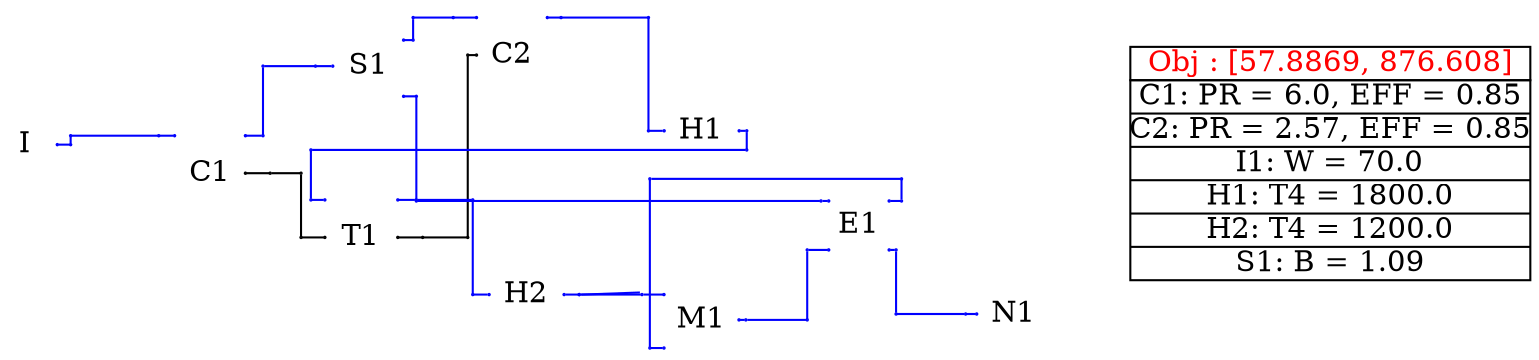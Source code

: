 graph sample16 {
	sizeNode1 [label="" color=white fixedsize=true height=0.01 pos="0,0!" shape=point width=0.01]
	sizeNode2 [label="" color=white fixedsize=true height=0.01 pos="6.777777777777778,2.2816666666666667!" shape=point width=0.01]
	configuration [label="{C1:  PR = 6.0, EFF = 0.85|C2:  PR = 2.57, EFF = 0.85|I1:  W = 70.0|H1:  T4 = 1800.0|H2:  T4 = 1200.0|S1:  B = 1.09}" color=black fixedsize=true height=1.3333333333333333 pos="8.777777777777779,1.1408333333333334!" shape=record width=2.6666666666666665]
	obj [label="Obj : [57.8869, 876.608]" color=black fixedsize=true fontcolor=red height=0.2222222222222222 pos="8.777777777777779,1.9186111111111108!" shape=box width=2.6666666666666665]
	graph [layout=neato overlap=true]
	1 [label="" color=white height=0 image="C:\Users\57725\Desktop\work\component\\I.png" pos="0.07560995691572672,1.377923222169146!" shape=box width=0]
	"1Label" [label=I color=white fixedsize=true height=0.2222222222222222 pos="0.07560995691572672,1.377923222169146!" shape=box style=filled width=0.2222222222222222]
	2 [label="" color=white height=0 image="C:\Users\57725\Desktop\work\component\\C.png" pos="1.3089231776610761,1.1875179019692874!" shape=box width=0]
	"2Label" [label=C1 color=white fixedsize=true height=0.2222222222222222 pos="1.3089231776610761,1.1875179019692874!" shape=box style=filled width=0.2222222222222222]
	3 [label="" color=white height=0 image="C:\Users\57725\Desktop\work\component\\T.png" pos="2.3177779787709936,0.7595008897426513!" shape=box width=0]
	"3Label" [label=T1 color=white fixedsize=true height=0.2222222222222222 pos="2.3177779787709936,0.7595008897426513!" shape=box style=filled width=0.2222222222222222]
	4 [label="" color=white height=0 image="C:\Users\57725\Desktop\work\component\\S.png" pos="2.3633841701313028,1.901388517583429!" shape=box width=0]
	"4Label" [label=S1 color=white fixedsize=true height=0.2222222222222222 pos="2.3633841701313028,1.901388517583429!" shape=box style=filled width=0.2222222222222222]
	5 [label="" color=white height=0 image="C:\Users\57725\Desktop\work\component\\C.png" pos="3.321683363220482,1.9750439647731552!" shape=box width=0]
	"5Label" [label=C2 color=white fixedsize=true height=0.2222222222222222 pos="3.321683363220482,1.9750439647731552!" shape=box style=filled width=0.2222222222222222]
	6 [label="" color=white height=0 image="C:\Users\57725\Desktop\work\component\\H.png" pos="4.586699608604551,1.4700799710165087!" shape=box width=0]
	"6Label" [label=H1 color=white fixedsize=true height=0.2222222222222222 pos="4.586699608604551,1.4700799710165087!" shape=box style=filled width=0.2222222222222222]
	7 [label="" color=white height=0 image="C:\Users\57725\Desktop\work\component\\H.png" pos="3.4195658100756754,0.37836604048106337!" shape=box width=0]
	"7Label" [label=H2 color=white fixedsize=true height=0.2222222222222222 pos="3.4195658100756754,0.37836604048106337!" shape=box style=filled width=0.2222222222222222]
	8 [label="" color=white height=0 image="C:\Users\57725\Desktop\work\component\\E.png" pos="5.635173976873373,0.8427303980841646!" shape=box width=0]
	"8Label" [label=E1 color=white fixedsize=true height=0.2222222222222222 pos="5.635173976873373,0.8427303980841646!" shape=box style=filled width=0.2222222222222222]
	9 [label="" color=white height=0 image="C:\Users\57725\Desktop\work\component\\M.png" pos="4.58547460090892,0.20962013575038504!" shape=box width=0]
	"9Label" [label=M1 color=white fixedsize=true height=0.2222222222222222 pos="4.58547460090892,0.20962013575038504!" shape=box style=filled width=0.2222222222222222]
	10 [label="" color=white height=0 image="C:\Users\57725\Desktop\work\component\\N.png" pos="6.6703423717476324,0.2488592177834901!" shape=box width=0]
	"10Label" [label=N1 color=white fixedsize=true height=0.2222222222222222 pos="6.6703423717476324,0.2488592177834901!" shape=box style=filled width=0.2222222222222222]
	"1_e" [label="" color=blue fixedsize=true height=0.01 pos="0.29088773469350454,1.377923222169146!" shape=point width=0.01]
	"1s_e" [label="" color=blue fixedsize=true height=0.01 pos="0.3798845762446855,1.377923222169146!" shape=point width=0.01]
	"1_e" -- "1s_e" [color=blue]
	C1_nw [label="" color=blue fixedsize=true height=0.01 pos="1.0728120665499652,1.437476235302621!" shape=point width=0.01]
	C1t_nw [label="" color=blue fixedsize=true height=0.01 pos="0.9672206444845028,1.437476235302621!" shape=point width=0.01]
	C1_nw -- C1t_nw [color=blue]
	blankNode94 [label="" color=blue fixedsize=true height=0.01 pos="0.3798845762446855,1.437476235302621!" shape=point width=0.01]
	"1s_e" -- blankNode94 [color=blue]
	blankNode94 -- C1t_nw [color=blue]
	C1_e [label="" color=black fixedsize=true height=0.01 pos="1.5450342887721873,1.1875179019692874!" shape=point width=0.01]
	C1s_e [label="" color=black fixedsize=true height=0.01 pos="1.7098182346033333,1.1875179019692874!" shape=point width=0.01]
	C1_e -- C1s_e [color=black]
	T1_w [label="" color=black fixedsize=true height=0.01 pos="2.074722423215438,0.7595008897426513!" shape=point width=0.01]
	T1t_w [label="" color=black fixedsize=true height=0.01 pos="1.915834192067423,0.7595008897426513!" shape=point width=0.01]
	T1_w -- T1t_w [color=black]
	blankNode95 [label="" color=black fixedsize=true height=0.01 pos="1.915834192067423,1.1875179019692874!" shape=point width=0.01]
	C1s_e -- blankNode95 [color=black]
	blankNode95 -- T1t_w [color=black]
	C1_ne [label="" color=blue fixedsize=true height=0.01 pos="1.5450342887721873,1.437476235302621!" shape=point width=0.01]
	C1s_ne [label="" color=blue fixedsize=true height=0.01 pos="1.6622429398322423,1.437476235302621!" shape=point width=0.01]
	C1_ne -- C1s_ne [color=blue]
	S1_w [label="" color=blue fixedsize=true height=0.01 pos="2.1272730590201916,1.901388517583429!" shape=point width=0.01]
	S1t_w [label="" color=blue fixedsize=true height=0.01 pos="2.0120640524728945,1.901388517583429!" shape=point width=0.01]
	S1_w -- S1t_w [color=blue]
	blankNode96 [label="" color=blue fixedsize=true height=0.01 pos="1.6622429398322423,1.901388517583429!" shape=point width=0.01]
	C1s_ne -- blankNode96 [color=blue]
	blankNode96 -- S1t_w [color=blue]
	C2_ne [label="" color=blue fixedsize=true height=0.01 pos="3.557794474331593,2.225043964773155!" shape=point width=0.01]
	C2s_ne [label="" color=blue fixedsize=true height=0.01 pos="3.649222826356105,2.225043964773155!" shape=point width=0.01]
	C2_ne -- C2s_ne [color=blue]
	H1_w [label="" color=blue fixedsize=true height=0.01 pos="4.336699608604551,1.4700799710165087!" shape=point width=0.01]
	H1t_w [label="" color=blue fixedsize=true height=0.01 pos="4.231971392054259,1.4700799710165087!" shape=point width=0.01]
	H1_w -- H1t_w [color=blue]
	blankNode97 [label="" color=blue fixedsize=true height=0.01 pos="4.231971392054259,2.225043964773155!" shape=point width=0.01]
	C2s_ne -- blankNode97 [color=blue]
	blankNode97 -- H1t_w [color=blue]
	T1_e [label="" color=black fixedsize=true height=0.01 pos="2.5608335343265494,0.7595008897426513!" shape=point width=0.01]
	T1s_e [label="" color=black fixedsize=true height=0.01 pos="2.7267965145463426,0.7595008897426513!" shape=point width=0.01]
	T1_e -- T1s_e [color=black]
	C2_w [label="" color=black fixedsize=true height=0.01 pos="3.0855722521093707,1.9750439647731552!" shape=point width=0.01]
	C2t_w [label="" color=black fixedsize=true height=0.01 pos="3.027272158901434,1.9750439647731552!" shape=point width=0.01]
	C2_w -- C2t_w [color=black]
	blankNode98 [label="" color=black fixedsize=true height=0.01 pos="3.027272158901434,0.7595008897426513!" shape=point width=0.01]
	T1s_e -- blankNode98 [color=black]
	blankNode98 -- C2t_w [color=black]
	T1_ne [label="" color=blue fixedsize=true height=0.01 pos="2.5608335343265494,1.0094592230759847!" shape=point width=0.01]
	T1s_ne [label="" color=blue fixedsize=true height=0.01 pos="2.6836754298513337,1.0094592230759847!" shape=point width=0.01]
	T1_ne -- T1s_ne [color=blue]
	H2_w [label="" color=blue fixedsize=true height=0.01 pos="3.1695658100756754,0.37836604048106337!" shape=point width=0.01]
	H2t_w [label="" color=blue fixedsize=true height=0.01 pos="3.060636881969993,0.37836604048106337!" shape=point width=0.01]
	H2_w -- H2t_w [color=blue]
	blankNode99 [label="" color=blue fixedsize=true height=0.01 pos="3.060636881969993,1.0094592230759847!" shape=point width=0.01]
	T1s_ne -- blankNode99 [color=blue]
	blankNode99 -- H2t_w [color=blue]
	S1_ne [label="" color=blue fixedsize=true height=0.01 pos="2.5994952812424135,2.07499962869454!" shape=point width=0.01]
	S1s_ne [label="" color=blue fixedsize=true height=0.01 pos="2.6630371921847993,2.07499962869454!" shape=point width=0.01]
	S1_ne -- S1s_ne [color=blue]
	C2_nw [label="" color=blue fixedsize=true height=0.01 pos="3.0855722521093707,2.225043964773155!" shape=point width=0.01]
	C2t_nw [label="" color=blue fixedsize=true height=0.01 pos="2.930254653915755,2.225043964773155!" shape=point width=0.01]
	C2_nw -- C2t_nw [color=blue]
	blankNode100 [label="" color=blue fixedsize=true height=0.01 pos="2.6630371921847993,2.225043964773155!" shape=point width=0.01]
	S1s_ne -- blankNode100 [color=blue]
	blankNode100 -- C2t_nw [color=blue]
	S1_se [label="" color=blue fixedsize=true height=0.01 pos="2.5994952812424135,1.6999996286945402!" shape=point width=0.01]
	S1s_se [label="" color=blue fixedsize=true height=0.01 pos="2.684605787975164,1.6999996286945402!" shape=point width=0.01]
	S1_se -- S1s_se [color=blue]
	E1_nw [label="" color=blue fixedsize=true height=0.01 pos="5.433785087984485,1.00241095363972!" shape=point width=0.01]
	E1t_nw [label="" color=blue fixedsize=true height=0.01 pos="5.382233125119949,1.00241095363972!" shape=point width=0.01]
	E1_nw -- E1t_nw [color=blue]
	blankNode101 [label="" color=blue fixedsize=true height=0.01 pos="2.684605787975164,1.00241095363972!" shape=point width=0.01]
	S1s_se -- blankNode101 [color=blue]
	blankNode101 -- E1t_nw [color=blue]
	9 [pos="4.58547460090892,0.19090770714773012!"]
	H2_e [label="" color=blue fixedsize=true height=0.01 pos="3.6695658100756754,0.37836604048106337!" shape=point width=0.01]
	H2s_e [label="" color=blue fixedsize=true height=0.01 pos="3.770272446021297,0.37836604048106337!" shape=point width=0.01]
	H2_e -- H2s_e [color=blue]
	M1_nw [label="" color=blue fixedsize=true height=0.01 pos="4.33547460090892,0.37836604048106337!" shape=point width=0.01]
	M1t_nw [label="" color=blue fixedsize=true height=0.01 pos="4.188860527688816,0.37836604048106337!" shape=point width=0.01]
	M1_nw -- M1t_nw [color=blue]
	H2s_e:e -- M1t_nw:nw [color=blue]
	blankNode102 [label="" color=blue fixedsize=true height=0.01 pos="3.770272446021297,0.37836604048106337!" shape=point width=0.01]
	H2s_e -- blankNode102 [color=blue]
	blankNode102 -- M1t_nw [color=blue]
	M1_e [label="" color=blue fixedsize=true height=0.01 pos="4.83547460090892,0.20962013575038504!" shape=point width=0.01]
	M1s_e [label="" color=blue fixedsize=true height=0.01 pos="4.88112624187596,0.20962013575038504!" shape=point width=0.01]
	M1_e -- M1s_e [color=blue]
	E1_sw [label="" color=blue fixedsize=true height=0.01 pos="5.433785087984485,0.6760220647508313!" shape=point width=0.01]
	E1t_sw [label="" color=blue fixedsize=true height=0.01 pos="5.290367468832052,0.6760220647508313!" shape=point width=0.01]
	E1_sw -- E1t_sw [color=blue]
	blankNode103 [label="" color=blue fixedsize=true height=0.01 pos="5.290367468832052,0.20962013575038504!" shape=point width=0.01]
	M1s_e -- blankNode103 [color=blue]
	blankNode103 -- E1t_sw [color=blue]
	E1_se [label="" color=blue fixedsize=true height=0.01 pos="5.836562865762263,0.6760220647508313!" shape=point width=0.01]
	E1s_se [label="" color=blue fixedsize=true height=0.01 pos="5.882716596534449,0.6760220647508313!" shape=point width=0.01]
	E1_se -- E1s_se [color=blue]
	N1_w [label="" color=blue fixedsize=true height=0.01 pos="6.4203423717476324,0.2488592177834901!" shape=point width=0.01]
	N1t_w [label="" color=blue fixedsize=true height=0.01 pos="6.346389163429959,0.2488592177834901!" shape=point width=0.01]
	N1_w -- N1t_w [color=blue]
	blankNode104 [label="" color=blue fixedsize=true height=0.01 pos="5.882716596534449,0.2488592177834901!" shape=point width=0.01]
	E1s_se -- blankNode104 [color=blue]
	blankNode104 -- N1t_w [color=blue]
	T1_nw [label="" color=blue fixedsize=true height=0.01 pos="2.074722423215438,1.0094592230759847!" shape=point width=0.01]
	T1s_nw [label="" color=blue fixedsize=true height=0.01 pos="1.9816046984761018,1.0094592230759847!" shape=point width=0.01]
	T1_nw -- T1s_nw [color=blue]
	H1_e [label="" color=blue fixedsize=true height=0.01 pos="4.836699608604551,1.4700799710165087!" shape=point width=0.01]
	H1t_e [label="" color=blue fixedsize=true height=0.01 pos="4.887275173939104,1.4700799710165087!" shape=point width=0.01]
	H1_e -- H1t_e [color=blue]
	blankNode105 [label="" color=blue fixedsize=true height=0.01 pos="1.9816046984761018,1.34261842733049!" shape=point width=0.01]
	blankNode106 [label="" color=blue fixedsize=true height=0.01 pos="4.887275173939104,1.34261842733049!" shape=point width=0.01]
	T1s_nw -- blankNode105 [color=blue]
	blankNode105 -- blankNode106 [color=blue]
	blankNode106 -- H1t_e [color=blue]
	M1_sw [label="" color=blue fixedsize=true height=0.01 pos="4.33547460090892,0.02207846908371837!" shape=point width=0.01]
	M1s_sw [label="" color=blue fixedsize=true height=0.01 pos="4.241313676377806,0.02207846908371837!" shape=point width=0.01]
	M1_sw -- M1s_sw [color=blue]
	E1_ne [label="" color=blue fixedsize=true height=0.01 pos="5.836562865762263,1.00241095363972!" shape=point width=0.01]
	E1t_ne [label="" color=blue fixedsize=true height=0.01 pos="5.919094322977118,1.00241095363972!" shape=point width=0.01]
	E1_ne -- E1t_ne [color=blue]
	blankNode107 [label="" color=blue fixedsize=true height=0.01 pos="4.241313676377806,1.1497112383634684!" shape=point width=0.01]
	blankNode108 [label="" color=blue fixedsize=true height=0.01 pos="5.919094322977118,1.1497112383634684!" shape=point width=0.01]
	M1s_sw -- blankNode107 [color=blue]
	blankNode107 -- blankNode108 [color=blue]
	blankNode108 -- E1t_ne [color=blue]
}
